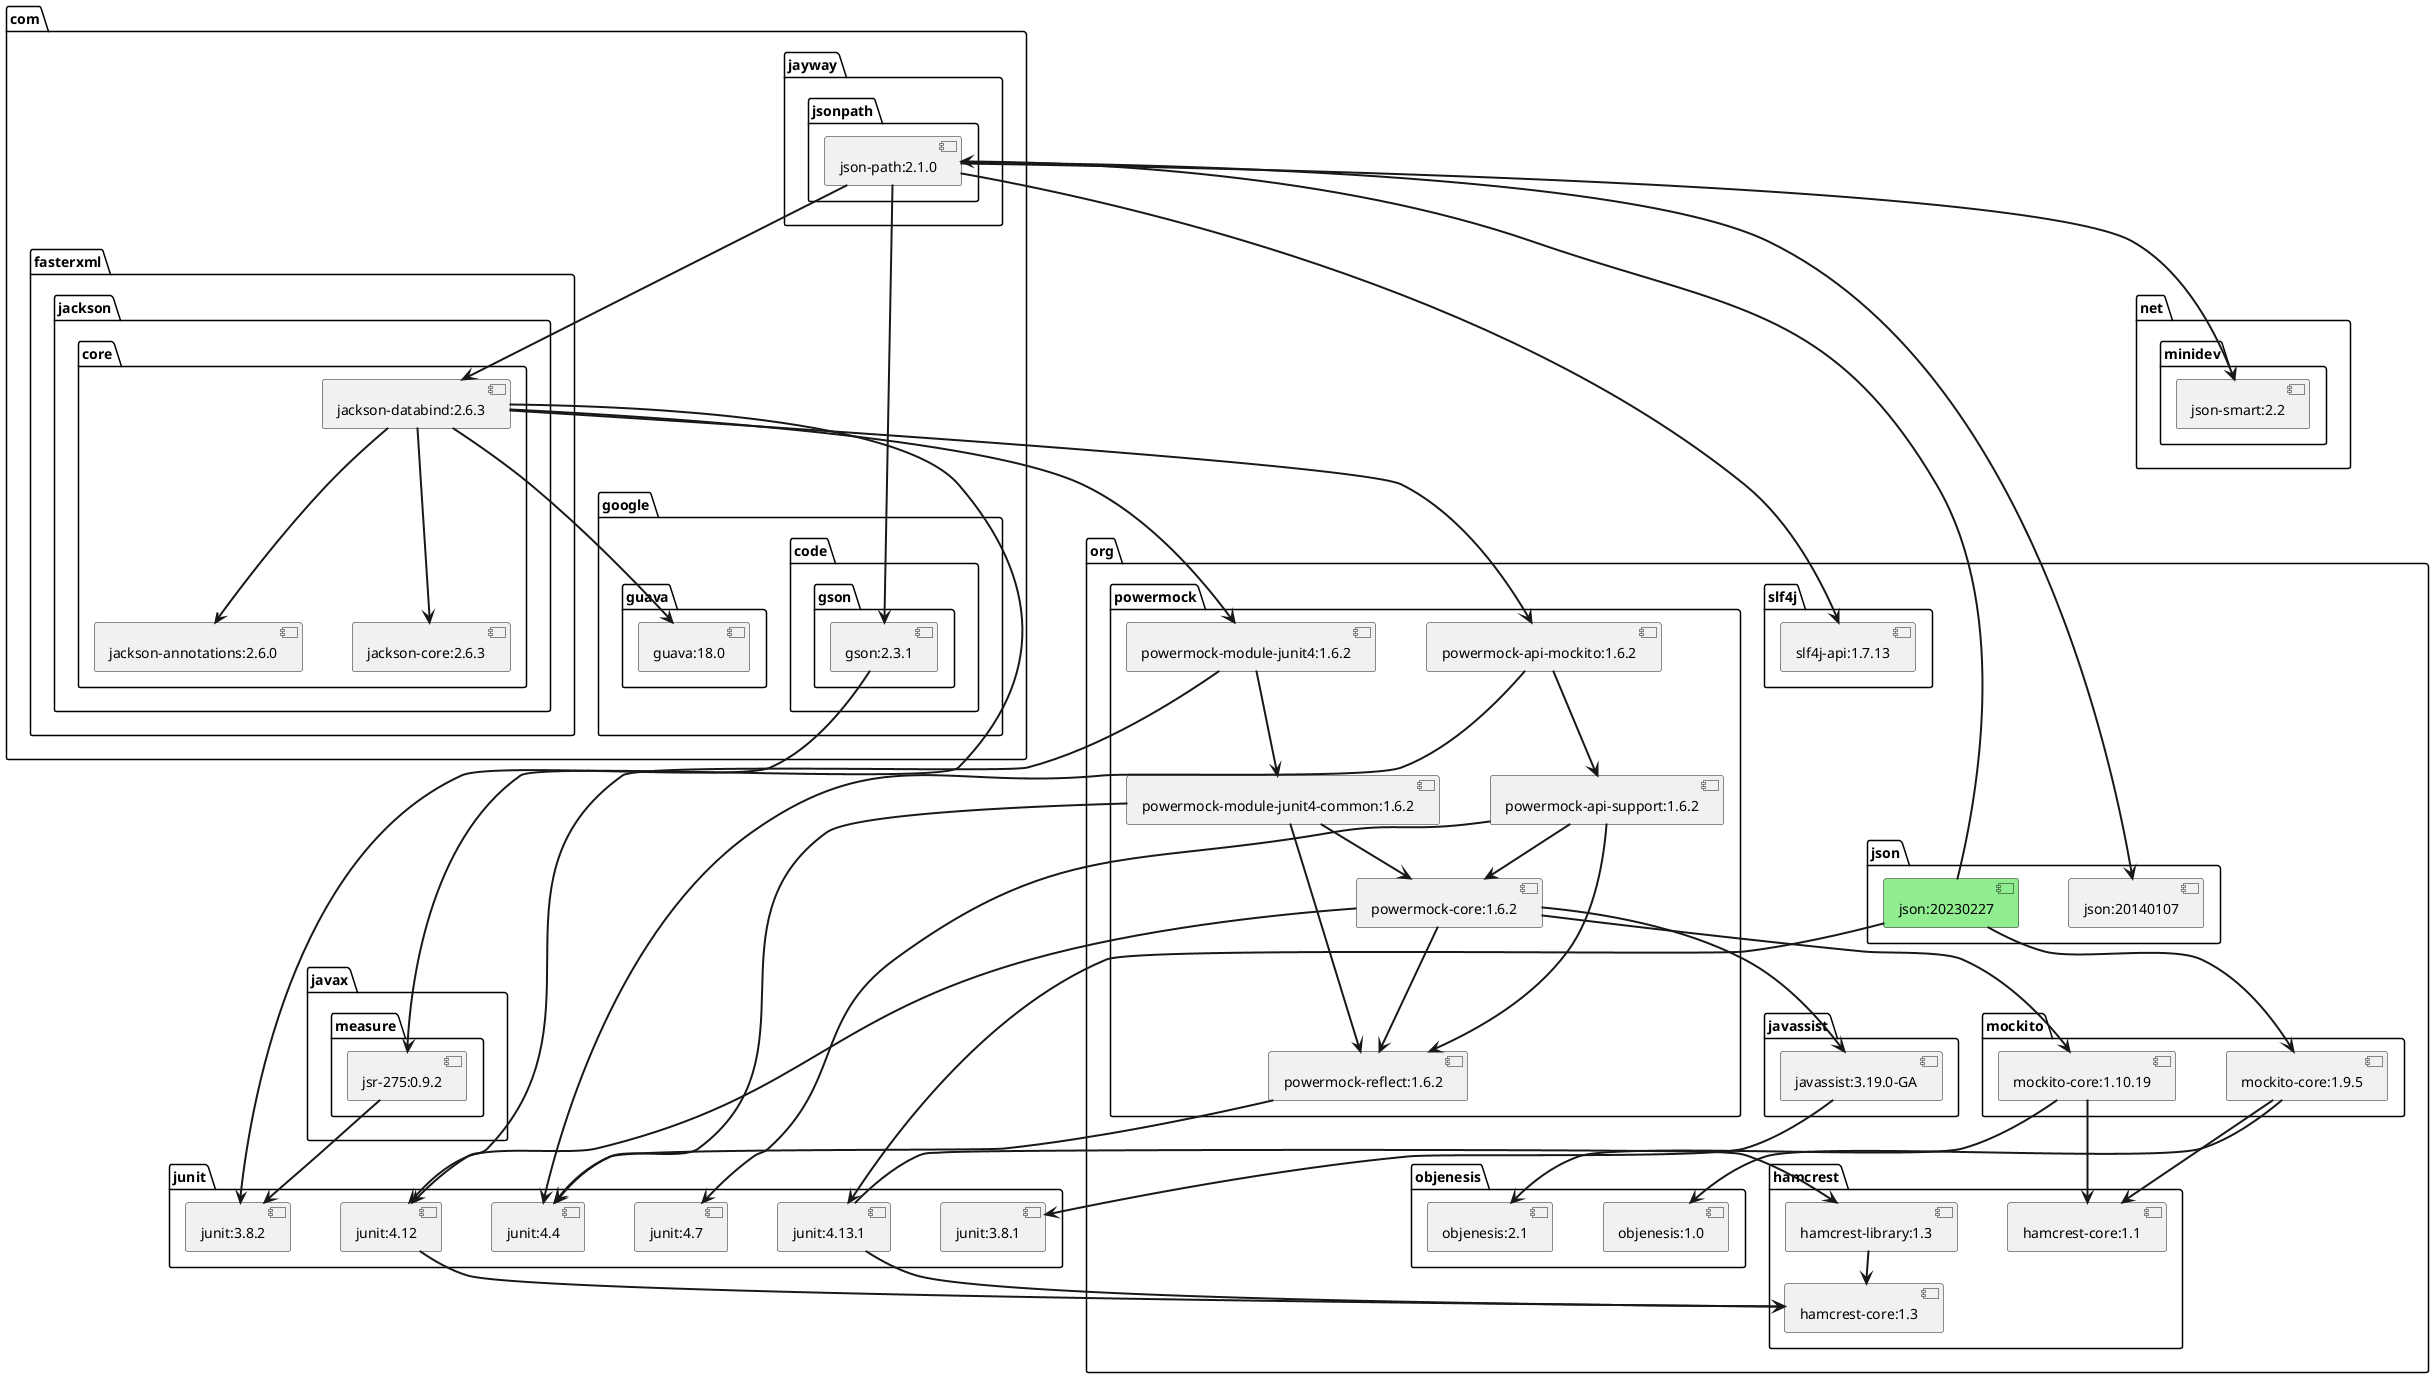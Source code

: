 @startuml
skinparam nodeSep 50
skinparam rankSep 30
skinparam ArrowThickness 2
skinparam DefaultFontSize 14
skinparam DefaultFontColor Black
<style>
.main {
    BackgroundColor LightGreen
}
</style>
hide stereotype
package org {
	package objenesis {
	[objenesis:1.0]
	}
}
package org {
	package powermock {
	[powermock-module-junit4:1.6.2]
	}
}
package junit {
[junit:4.12]
}
package org {
	package powermock {
	[powermock-module-junit4-common:1.6.2]
	}
}
package org {
	package powermock {
	[powermock-core:1.6.2]
	}
}
package org {
	package mockito {
	[mockito-core:1.10.19]
	}
}
package org {
	package powermock {
	[powermock-reflect:1.6.2]
	}
}
package org {
	package javassist {
	[javassist:3.19.0-GA]
	}
}
package net {
	package minidev {
	[json-smart:2.2]
	}
}
package org {
	package mockito {
	[mockito-core:1.9.5]
	}
}
package org {
	package hamcrest {
	[hamcrest-core:1.1]
	}
}
package com {
	package fasterxml {
		package jackson {
			package core {
			[jackson-databind:2.6.3]
			}
		}
	}
}
package com {
	package fasterxml {
		package jackson {
			package core {
			[jackson-annotations:2.6.0]
			}
		}
	}
}
package com {
	package fasterxml {
		package jackson {
			package core {
			[jackson-core:2.6.3]
			}
		}
	}
}
package org {
	package powermock {
	[powermock-api-mockito:1.6.2]
	}
}
package javax {
	package measure {
	[jsr-275:0.9.2]
	}
}
package com {
	package google {
		package guava {
		[guava:18.0]
		}
	}
}
package org {
	package json {
	[json:20140107]
	}
}
package junit {
[junit:4.4]
}
package junit {
[junit:3.8.2]
}
package org {
	package powermock {
	[powermock-api-support:1.6.2]
	}
}
package com {
	package google {
		package code {
			package gson {
			[gson:2.3.1]
			}
		}
	}
}
package org {
	package hamcrest {
	[hamcrest-core:1.3]
	}
}
package com {
	package jayway {
		package jsonpath {
		[json-path:2.1.0]
		}
	}
}
package org {
	package slf4j {
	[slf4j-api:1.7.13]
	}
}
package org {
	package hamcrest {
	[hamcrest-library:1.3]
	}
}
package junit {
[junit:4.13.1]
}
package junit {
[junit:3.8.1]
}
package org {
	package objenesis {
	[objenesis:2.1]
	}
}
package junit {
[junit:4.7]
}
package org {
	package json {
	[json:20230227] <<main>>
	}
}
[powermock-module-junit4:1.6.2] --> [junit:4.12]
[powermock-module-junit4:1.6.2] --> [powermock-module-junit4-common:1.6.2]
[powermock-core:1.6.2] --> [mockito-core:1.10.19]
[powermock-core:1.6.2] --> [junit:4.12]
[powermock-core:1.6.2] --> [powermock-reflect:1.6.2]
[powermock-core:1.6.2] --> [javassist:3.19.0-GA]
[mockito-core:1.9.5] --> [hamcrest-core:1.1]
[mockito-core:1.9.5] --> [objenesis:1.0]
[jackson-databind:2.6.3] --> [jackson-annotations:2.6.0]
[jackson-databind:2.6.3] --> [jackson-core:2.6.3]
[jackson-databind:2.6.3] --> [powermock-module-junit4:1.6.2]
[jackson-databind:2.6.3] --> [powermock-api-mockito:1.6.2]
[jackson-databind:2.6.3] --> [jsr-275:0.9.2]
[jackson-databind:2.6.3] --> [guava:18.0]
[powermock-reflect:1.6.2] --> [junit:4.4]
[powermock-api-mockito:1.6.2] --> [junit:4.4]
[powermock-api-mockito:1.6.2] --> [powermock-api-support:1.6.2]
[jsr-275:0.9.2] --> [junit:3.8.2]
[gson:2.3.1] --> [junit:3.8.2]
[json-path:2.1.0] --> [slf4j-api:1.7.13]
[json-path:2.1.0] --> [json:20140107]
[json-path:2.1.0] --> [gson:2.3.1]
[json-path:2.1.0] --> [jackson-databind:2.6.3]
[json-path:2.1.0] --> [json-smart:2.2]
[hamcrest-library:1.3] --> [hamcrest-core:1.3]
[junit:4.13.1] --> [hamcrest-core:1.3]
[junit:4.13.1] --> [hamcrest-library:1.3]
[powermock-module-junit4-common:1.6.2] --> [junit:4.4]
[powermock-module-junit4-common:1.6.2] --> [powermock-core:1.6.2]
[powermock-module-junit4-common:1.6.2] --> [powermock-reflect:1.6.2]
[junit:4.12] --> [hamcrest-core:1.3]
[javassist:3.19.0-GA] --> [junit:3.8.1]
[mockito-core:1.10.19] --> [hamcrest-core:1.1]
[mockito-core:1.10.19] --> [objenesis:2.1]
[powermock-api-support:1.6.2] --> [powermock-core:1.6.2]
[powermock-api-support:1.6.2] --> [powermock-reflect:1.6.2]
[powermock-api-support:1.6.2] --> [junit:4.7]
[json:20230227] --> [junit:4.13.1]
[json:20230227] --> [json-path:2.1.0]
[json:20230227] --> [mockito-core:1.9.5]
@enduml
